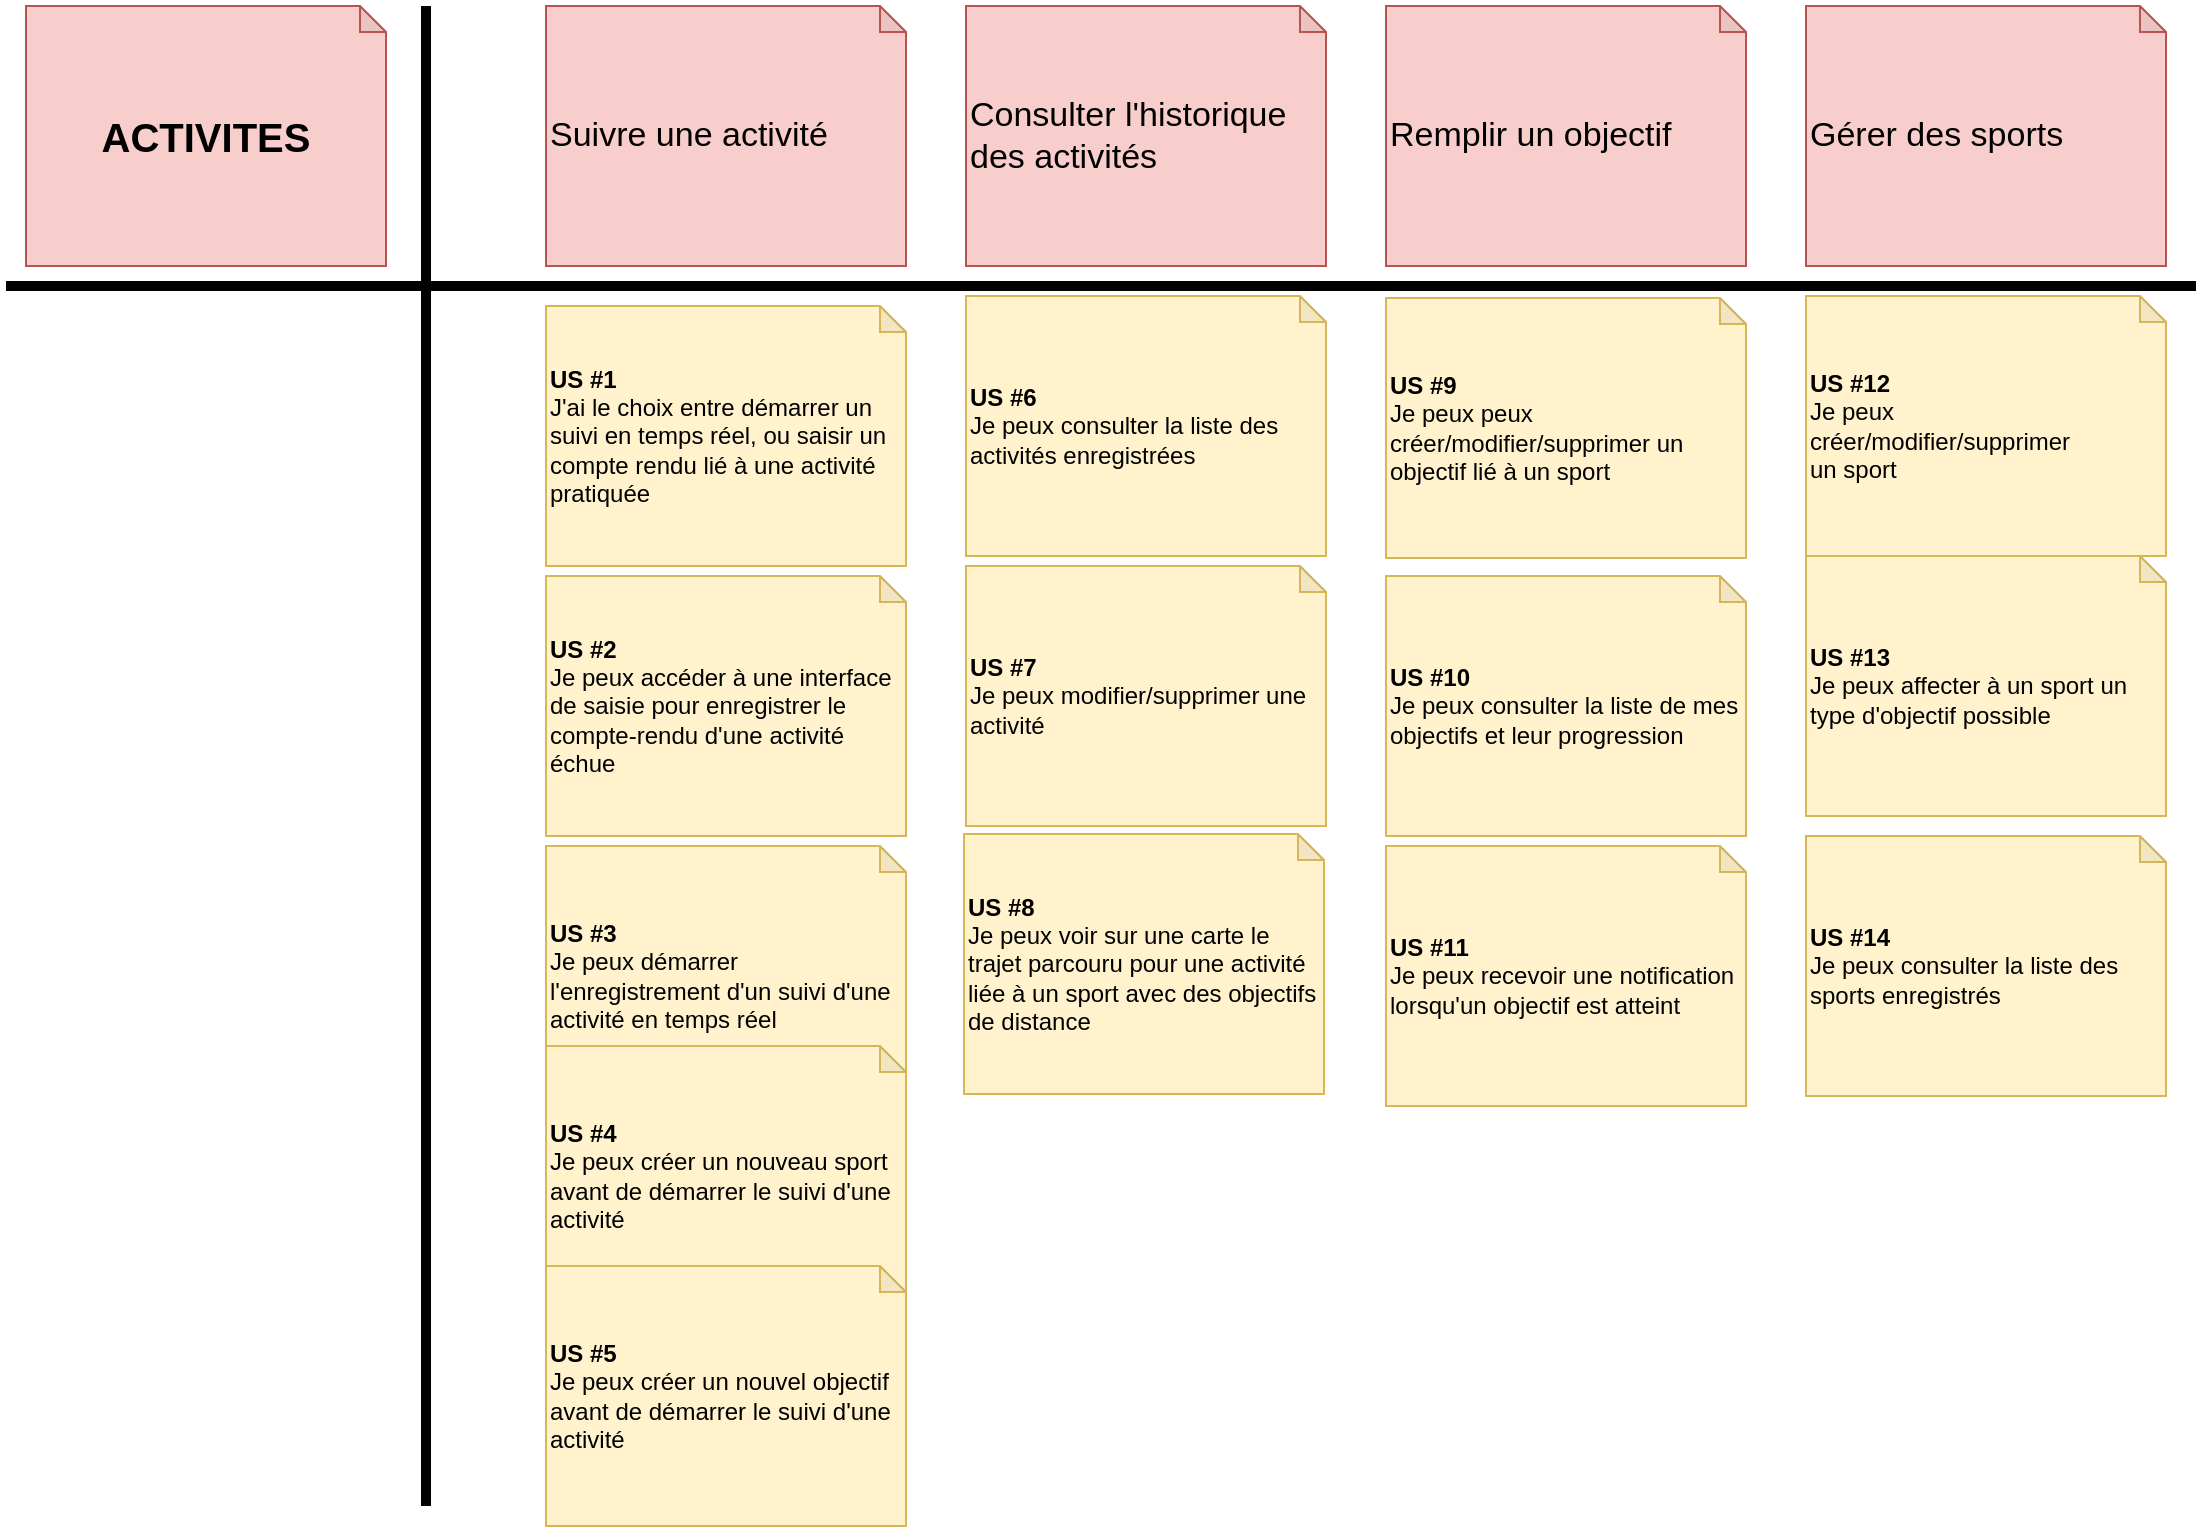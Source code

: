 <mxfile version="14.4.3" type="device"><diagram id="NrAQD1mWWFnIiWrt-PXb" name="Page-1"><mxGraphModel dx="1562" dy="816" grid="1" gridSize="10" guides="1" tooltips="1" connect="1" arrows="1" fold="1" page="1" pageScale="1" pageWidth="1169" pageHeight="827" math="0" shadow="0"><root><mxCell id="0"/><mxCell id="1" parent="0"/><mxCell id="6Ouw4j0wBPW0Wn67RA8g-6" value="Suivre une activité" style="shape=note;whiteSpace=wrap;html=1;backgroundOutline=1;darkOpacity=0.05;size=13;align=left;fillColor=#f8cecc;strokeColor=#b85450;fontSize=17;" parent="1" vertex="1"><mxGeometry x="290" y="20" width="180" height="130" as="geometry"/></mxCell><mxCell id="6Ouw4j0wBPW0Wn67RA8g-7" value="&lt;span style=&quot;font-weight: normal; font-size: 17px;&quot;&gt;Remplir un objectif&lt;/span&gt;" style="shape=note;whiteSpace=wrap;html=1;backgroundOutline=1;darkOpacity=0.05;size=13;align=left;fillColor=#f8cecc;strokeColor=#b85450;fontStyle=1;fontSize=17;" parent="1" vertex="1"><mxGeometry x="710" y="20" width="180" height="130" as="geometry"/></mxCell><mxCell id="6Ouw4j0wBPW0Wn67RA8g-8" value="&lt;span style=&quot;font-weight: normal; font-size: 17px;&quot;&gt;Gérer des sports&lt;/span&gt;" style="shape=note;whiteSpace=wrap;html=1;backgroundOutline=1;darkOpacity=0.05;size=13;align=left;fillColor=#f8cecc;strokeColor=#b85450;fontStyle=1;fontSize=17;" parent="1" vertex="1"><mxGeometry x="920" y="20" width="180" height="130" as="geometry"/></mxCell><mxCell id="6Ouw4j0wBPW0Wn67RA8g-9" value="&lt;span style=&quot;font-weight: normal; font-size: 17px;&quot;&gt;Consulter l'historique des activités&lt;/span&gt;" style="shape=note;whiteSpace=wrap;html=1;backgroundOutline=1;darkOpacity=0.05;size=13;align=left;fillColor=#f8cecc;strokeColor=#b85450;fontStyle=1;fontSize=17;" parent="1" vertex="1"><mxGeometry x="500" y="20" width="180" height="130" as="geometry"/></mxCell><mxCell id="6Ouw4j0wBPW0Wn67RA8g-10" value="&lt;b&gt;US #7&lt;/b&gt;&lt;br&gt;Je peux modifier/supprimer une activité" style="shape=note;whiteSpace=wrap;html=1;backgroundOutline=1;darkOpacity=0.05;size=13;align=left;fillColor=#fff2cc;strokeColor=#d6b656;" parent="1" vertex="1"><mxGeometry x="500" y="300" width="180" height="130" as="geometry"/></mxCell><mxCell id="6Ouw4j0wBPW0Wn67RA8g-11" value="&lt;b&gt;US #9&lt;/b&gt;&lt;br&gt;Je peux peux créer/modifier/supprimer un objectif lié à un sport" style="shape=note;whiteSpace=wrap;html=1;backgroundOutline=1;darkOpacity=0.05;size=13;align=left;fillColor=#fff2cc;strokeColor=#d6b656;" parent="1" vertex="1"><mxGeometry x="710" y="166" width="180" height="130" as="geometry"/></mxCell><mxCell id="6Ouw4j0wBPW0Wn67RA8g-12" value="&lt;b&gt;US #10&lt;/b&gt;&lt;br&gt;Je peux consulter la liste de mes objectifs et leur progression" style="shape=note;whiteSpace=wrap;html=1;backgroundOutline=1;darkOpacity=0.05;size=13;align=left;fillColor=#fff2cc;strokeColor=#d6b656;" parent="1" vertex="1"><mxGeometry x="710" y="305" width="180" height="130" as="geometry"/></mxCell><mxCell id="6Ouw4j0wBPW0Wn67RA8g-13" value="&lt;b&gt;US #11&lt;/b&gt;&lt;br&gt;Je peux recevoir une notification lorsqu'un objectif est atteint" style="shape=note;whiteSpace=wrap;html=1;backgroundOutline=1;darkOpacity=0.05;size=13;align=left;fillColor=#fff2cc;strokeColor=#d6b656;" parent="1" vertex="1"><mxGeometry x="710" y="440" width="180" height="130" as="geometry"/></mxCell><mxCell id="6Ouw4j0wBPW0Wn67RA8g-14" value="&lt;b&gt;US #1&lt;/b&gt;&lt;br&gt;J'ai le choix entre démarrer un suivi en temps réel, ou saisir un compte rendu lié à une activité pratiquée" style="shape=note;whiteSpace=wrap;html=1;backgroundOutline=1;darkOpacity=0.05;size=13;align=left;fillColor=#fff2cc;strokeColor=#d6b656;" parent="1" vertex="1"><mxGeometry x="290" y="170" width="180" height="130" as="geometry"/></mxCell><mxCell id="6Ouw4j0wBPW0Wn67RA8g-15" value="&lt;b&gt;US #6&lt;/b&gt;&lt;br&gt;Je peux consulter la liste des activités enregistrées" style="shape=note;whiteSpace=wrap;html=1;backgroundOutline=1;darkOpacity=0.05;size=13;align=left;fillColor=#fff2cc;strokeColor=#d6b656;" parent="1" vertex="1"><mxGeometry x="500" y="165" width="180" height="130" as="geometry"/></mxCell><mxCell id="6Ouw4j0wBPW0Wn67RA8g-16" value="&lt;b&gt;US #12&lt;/b&gt;&lt;br&gt;Je peux&lt;br&gt;créer/modifier/supprimer&lt;br&gt;un sport" style="shape=note;whiteSpace=wrap;html=1;backgroundOutline=1;darkOpacity=0.05;size=13;align=left;fillColor=#fff2cc;strokeColor=#d6b656;" parent="1" vertex="1"><mxGeometry x="920" y="165" width="180" height="130" as="geometry"/></mxCell><mxCell id="6Ouw4j0wBPW0Wn67RA8g-17" value="&lt;b&gt;US #13&lt;/b&gt;&lt;br&gt;Je peux affecter à un sport un type d'objectif possible" style="shape=note;whiteSpace=wrap;html=1;backgroundOutline=1;darkOpacity=0.05;size=13;align=left;fillColor=#fff2cc;strokeColor=#d6b656;" parent="1" vertex="1"><mxGeometry x="920" y="295" width="180" height="130" as="geometry"/></mxCell><mxCell id="6Ouw4j0wBPW0Wn67RA8g-18" value="&lt;b&gt;US #8&lt;/b&gt;&lt;br&gt;Je peux voir sur une carte le trajet parcouru pour une activité liée à un sport avec des objectifs de distance" style="shape=note;whiteSpace=wrap;html=1;backgroundOutline=1;darkOpacity=0.05;size=13;align=left;fillColor=#fff2cc;strokeColor=#d6b656;" parent="1" vertex="1"><mxGeometry x="499" y="434" width="180" height="130" as="geometry"/></mxCell><mxCell id="6Ouw4j0wBPW0Wn67RA8g-4" value="&lt;b&gt;US #2&lt;/b&gt;&lt;br&gt;Je peux accéder à une interface de saisie pour enregistrer le compte-rendu d'une activité échue" style="shape=note;whiteSpace=wrap;html=1;backgroundOutline=1;darkOpacity=0.05;size=13;align=left;fillColor=#fff2cc;strokeColor=#d6b656;" parent="1" vertex="1"><mxGeometry x="290" y="305" width="180" height="130" as="geometry"/></mxCell><mxCell id="6Ouw4j0wBPW0Wn67RA8g-5" value="&lt;b&gt;US #3&lt;/b&gt;&lt;br&gt;Je peux démarrer l'enregistrement d'un suivi d'une activité en temps réel" style="shape=note;whiteSpace=wrap;html=1;backgroundOutline=1;darkOpacity=0.05;size=13;align=left;fillColor=#fff2cc;strokeColor=#d6b656;" parent="1" vertex="1"><mxGeometry x="290" y="440" width="180" height="130" as="geometry"/></mxCell><mxCell id="6Ouw4j0wBPW0Wn67RA8g-21" value="&lt;b style=&quot;font-size: 20px;&quot;&gt;ACTIVITES&lt;/b&gt;" style="shape=note;whiteSpace=wrap;html=1;backgroundOutline=1;darkOpacity=0.05;size=13;align=center;fillColor=#f8cecc;strokeColor=#b85450;fontSize=20;" parent="1" vertex="1"><mxGeometry x="30" y="20" width="180" height="130" as="geometry"/></mxCell><mxCell id="6Ouw4j0wBPW0Wn67RA8g-22" value="" style="endArrow=none;html=1;fontSize=17;strokeWidth=5;" parent="1" edge="1"><mxGeometry width="50" height="50" relative="1" as="geometry"><mxPoint x="20" y="160" as="sourcePoint"/><mxPoint x="1115" y="160" as="targetPoint"/></mxGeometry></mxCell><mxCell id="6Ouw4j0wBPW0Wn67RA8g-19" value="&lt;b&gt;US #4&lt;/b&gt;&lt;br&gt;Je peux créer un nouveau sport avant de démarrer le suivi d'une activité" style="shape=note;whiteSpace=wrap;html=1;backgroundOutline=1;darkOpacity=0.05;size=13;align=left;fillColor=#fff2cc;strokeColor=#d6b656;" parent="1" vertex="1"><mxGeometry x="290" y="540" width="180" height="130" as="geometry"/></mxCell><mxCell id="6Ouw4j0wBPW0Wn67RA8g-20" value="&lt;b&gt;US #5&lt;/b&gt;&lt;br&gt;Je peux créer un nouvel objectif avant de démarrer le suivi d'une activité" style="shape=note;whiteSpace=wrap;html=1;backgroundOutline=1;darkOpacity=0.05;size=13;align=left;fillColor=#fff2cc;strokeColor=#d6b656;" parent="1" vertex="1"><mxGeometry x="290" y="650" width="180" height="130" as="geometry"/></mxCell><mxCell id="6Ouw4j0wBPW0Wn67RA8g-24" value="" style="endArrow=none;html=1;fontSize=17;strokeWidth=5;" parent="1" edge="1"><mxGeometry width="50" height="50" relative="1" as="geometry"><mxPoint x="230" y="20" as="sourcePoint"/><mxPoint x="230" y="770" as="targetPoint"/></mxGeometry></mxCell><mxCell id="Ob8p1MgiWfGqKhY5PeaU-2" value="&lt;b&gt;US #14&lt;/b&gt;&lt;br&gt;Je peux consulter la liste des sports enregistrés" style="shape=note;whiteSpace=wrap;html=1;backgroundOutline=1;darkOpacity=0.05;size=13;align=left;fillColor=#fff2cc;strokeColor=#d6b656;" vertex="1" parent="1"><mxGeometry x="920" y="435" width="180" height="130" as="geometry"/></mxCell></root></mxGraphModel></diagram></mxfile>